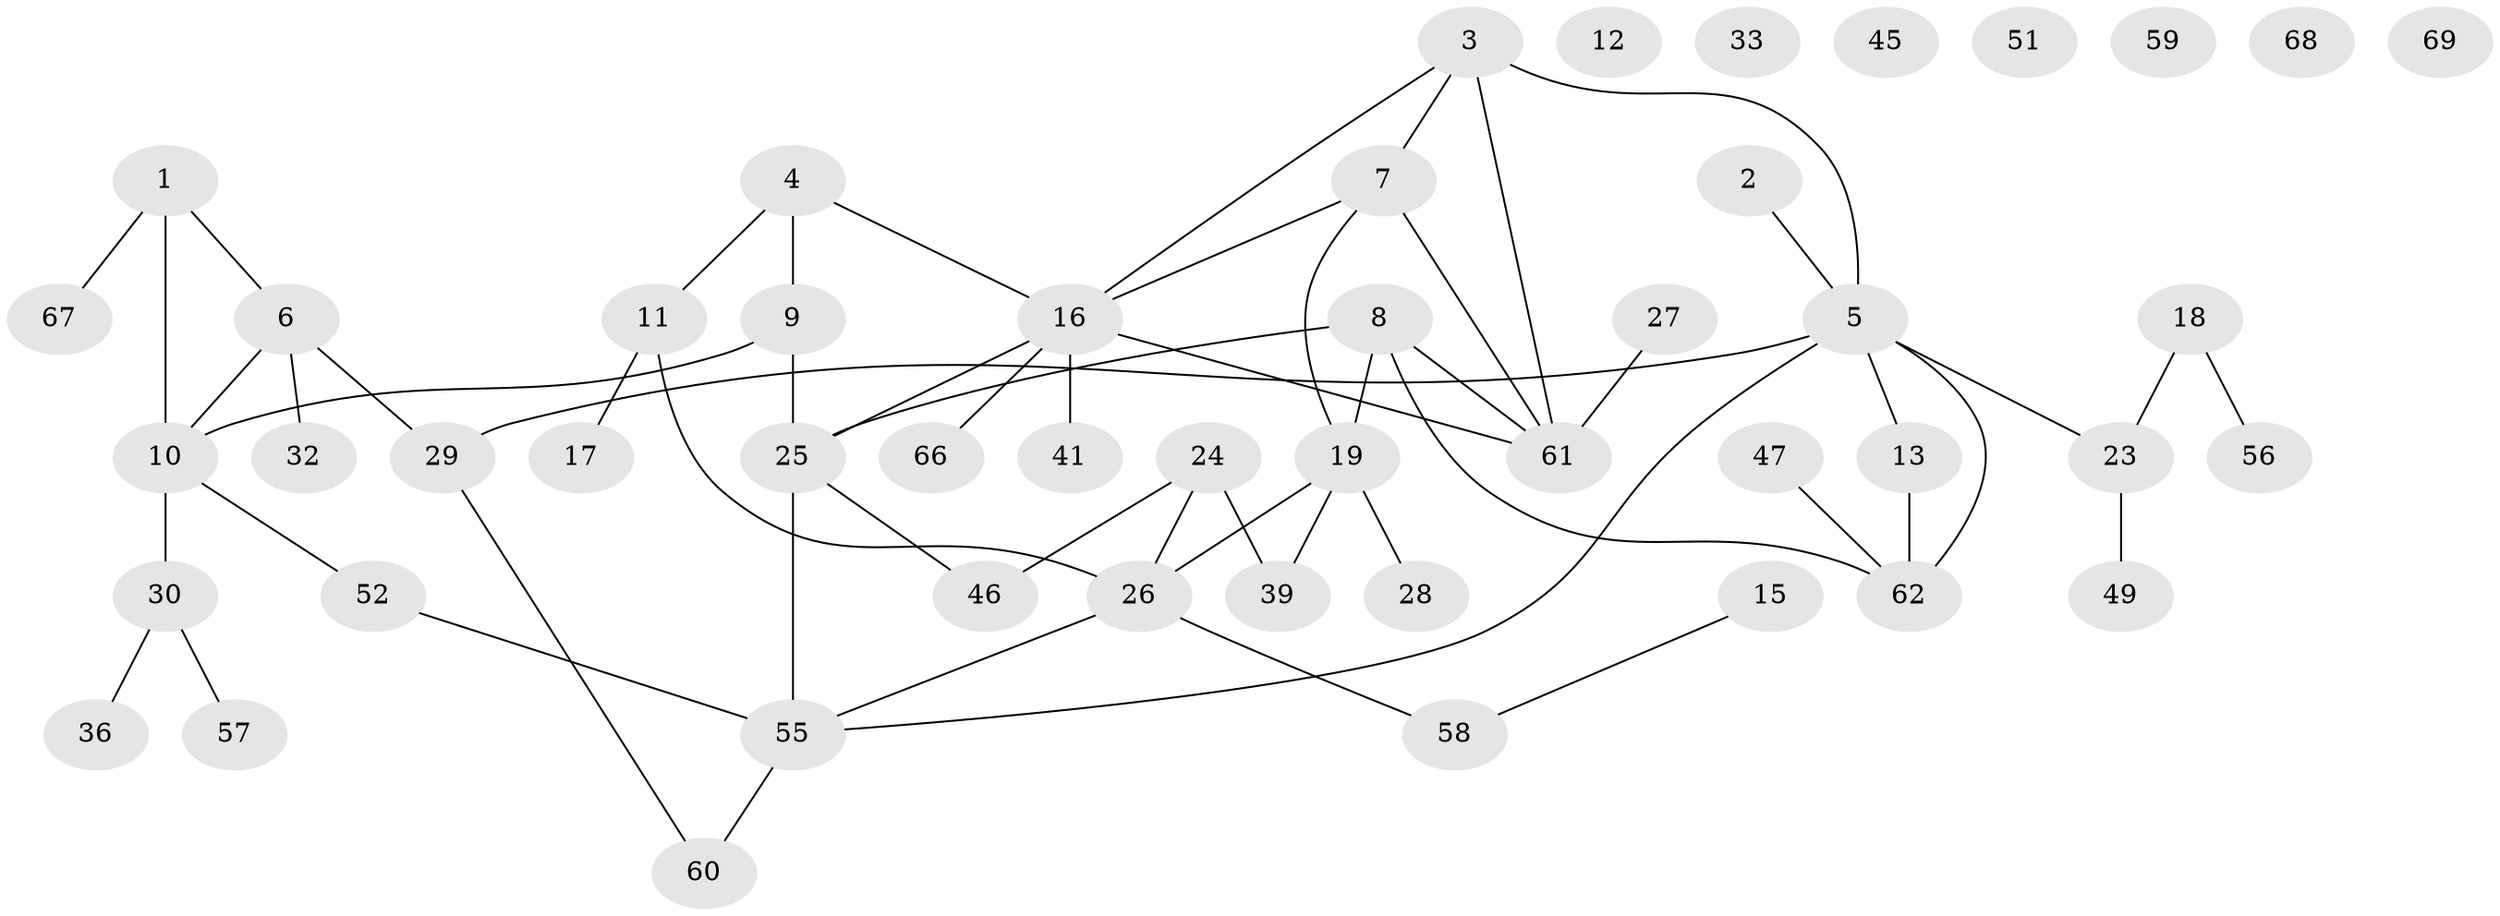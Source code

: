 // original degree distribution, {4: 0.19444444444444445, 1: 0.2638888888888889, 3: 0.19444444444444445, 5: 0.027777777777777776, 2: 0.18055555555555555, 0: 0.09722222222222222, 7: 0.013888888888888888, 6: 0.027777777777777776}
// Generated by graph-tools (version 1.1) at 2025/41/03/06/25 10:41:21]
// undirected, 49 vertices, 58 edges
graph export_dot {
graph [start="1"]
  node [color=gray90,style=filled];
  1 [super="+38"];
  2;
  3 [super="+40"];
  4;
  5 [super="+50"];
  6 [super="+34"];
  7;
  8 [super="+21"];
  9 [super="+72"];
  10 [super="+22"];
  11 [super="+14"];
  12;
  13;
  15;
  16 [super="+43"];
  17 [super="+20"];
  18 [super="+31"];
  19 [super="+48"];
  23 [super="+70"];
  24 [super="+35"];
  25 [super="+44"];
  26 [super="+37"];
  27;
  28 [super="+53"];
  29;
  30 [super="+42"];
  32;
  33;
  36;
  39 [super="+54"];
  41;
  45;
  46;
  47;
  49;
  51;
  52;
  55 [super="+63"];
  56;
  57;
  58 [super="+71"];
  59;
  60;
  61 [super="+64"];
  62 [super="+65"];
  66;
  67;
  68;
  69;
  1 -- 10 [weight=2];
  1 -- 67;
  1 -- 6;
  2 -- 5;
  3 -- 16;
  3 -- 5;
  3 -- 61;
  3 -- 7;
  4 -- 9;
  4 -- 16;
  4 -- 11;
  5 -- 13;
  5 -- 29;
  5 -- 55;
  5 -- 62;
  5 -- 23;
  6 -- 32;
  6 -- 29;
  6 -- 10;
  7 -- 16;
  7 -- 19;
  7 -- 61;
  8 -- 19;
  8 -- 25;
  8 -- 61;
  8 -- 62;
  9 -- 25 [weight=2];
  9 -- 10;
  10 -- 52;
  10 -- 30 [weight=2];
  11 -- 26;
  11 -- 17;
  13 -- 62;
  15 -- 58;
  16 -- 25;
  16 -- 41;
  16 -- 61;
  16 -- 66;
  18 -- 56;
  18 -- 23;
  19 -- 39;
  19 -- 28 [weight=2];
  19 -- 26;
  23 -- 49;
  24 -- 26 [weight=2];
  24 -- 39;
  24 -- 46;
  25 -- 46;
  25 -- 55;
  26 -- 55;
  26 -- 58;
  27 -- 61;
  29 -- 60;
  30 -- 36;
  30 -- 57;
  47 -- 62;
  52 -- 55;
  55 -- 60;
}

